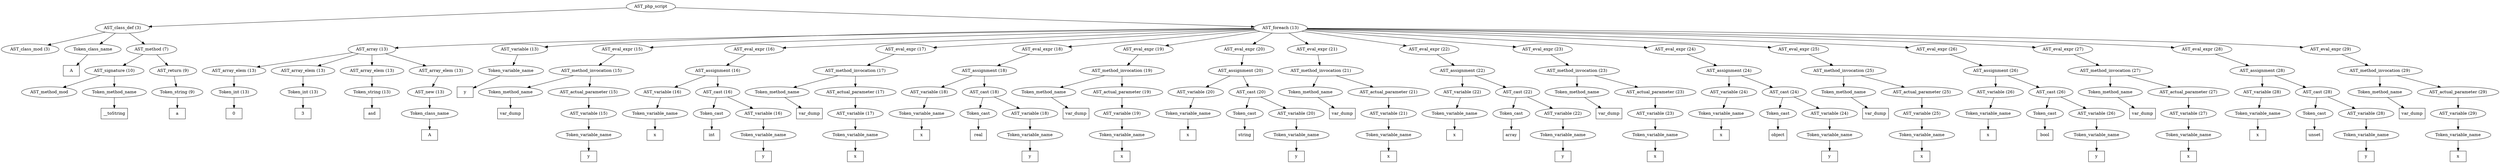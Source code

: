 /*
 * AST in dot format generated by phc -- the PHP compiler
 */

digraph AST {
node_0 [label="AST_php_script"];
node_1 [label="AST_class_def (3)"];
node_2 [label="AST_class_mod (3)"];
node_3 [label="Token_class_name"];
node_4 [label="A", shape=box]
node_3 -> node_4;
node_5 [label="AST_method (7)"];
node_6 [label="AST_signature (10)"];
node_7 [label="AST_method_mod"];
node_8 [label="Token_method_name"];
node_9 [label="__toString", shape=box]
node_8 -> node_9;
node_6 -> node_8;
node_6 -> node_7;
node_10 [label="AST_return (9)"];
node_11 [label="Token_string (9)"];
node_12 [label="a", shape=box]
node_11 -> node_12;
node_10 -> node_11;
node_5 -> node_10;
node_5 -> node_6;
node_1 -> node_5;
node_1 -> node_3;
node_1 -> node_2;
node_13 [label="AST_foreach (13)"];
node_14 [label="AST_array (13)"];
node_15 [label="AST_array_elem (13)"];
node_16 [label="Token_int (13)"];
node_17 [label="0", shape=box]
node_16 -> node_17;
node_15 -> node_16;
node_18 [label="AST_array_elem (13)"];
node_19 [label="Token_int (13)"];
node_20 [label="3", shape=box]
node_19 -> node_20;
node_18 -> node_19;
node_21 [label="AST_array_elem (13)"];
node_22 [label="Token_string (13)"];
node_23 [label="asd", shape=box]
node_22 -> node_23;
node_21 -> node_22;
node_24 [label="AST_array_elem (13)"];
node_25 [label="AST_new (13)"];
node_26 [label="Token_class_name"];
node_27 [label="A", shape=box]
node_26 -> node_27;
node_25 -> node_26;
node_24 -> node_25;
node_14 -> node_24;
node_14 -> node_21;
node_14 -> node_18;
node_14 -> node_15;
node_28 [label="AST_variable (13)"];
node_29 [label="Token_variable_name"];
node_30 [label="y", shape=box]
node_29 -> node_30;
node_28 -> node_29;
node_31 [label="AST_eval_expr (15)"];
node_32 [label="AST_method_invocation (15)"];
node_33 [label="Token_method_name"];
node_34 [label="var_dump", shape=box]
node_33 -> node_34;
node_35 [label="AST_actual_parameter (15)"];
node_36 [label="AST_variable (15)"];
node_37 [label="Token_variable_name"];
node_38 [label="y", shape=box]
node_37 -> node_38;
node_36 -> node_37;
node_35 -> node_36;
node_32 -> node_35;
node_32 -> node_33;
node_31 -> node_32;
node_39 [label="AST_eval_expr (16)"];
node_40 [label="AST_assignment (16)"];
node_41 [label="AST_variable (16)"];
node_42 [label="Token_variable_name"];
node_43 [label="x", shape=box]
node_42 -> node_43;
node_41 -> node_42;
node_44 [label="AST_cast (16)"];
node_45 [label="Token_cast"];
node_46 [label="int", shape=box]
node_45 -> node_46;
node_47 [label="AST_variable (16)"];
node_48 [label="Token_variable_name"];
node_49 [label="y", shape=box]
node_48 -> node_49;
node_47 -> node_48;
node_44 -> node_47;
node_44 -> node_45;
node_40 -> node_44;
node_40 -> node_41;
node_39 -> node_40;
node_50 [label="AST_eval_expr (17)"];
node_51 [label="AST_method_invocation (17)"];
node_52 [label="Token_method_name"];
node_53 [label="var_dump", shape=box]
node_52 -> node_53;
node_54 [label="AST_actual_parameter (17)"];
node_55 [label="AST_variable (17)"];
node_56 [label="Token_variable_name"];
node_57 [label="x", shape=box]
node_56 -> node_57;
node_55 -> node_56;
node_54 -> node_55;
node_51 -> node_54;
node_51 -> node_52;
node_50 -> node_51;
node_58 [label="AST_eval_expr (18)"];
node_59 [label="AST_assignment (18)"];
node_60 [label="AST_variable (18)"];
node_61 [label="Token_variable_name"];
node_62 [label="x", shape=box]
node_61 -> node_62;
node_60 -> node_61;
node_63 [label="AST_cast (18)"];
node_64 [label="Token_cast"];
node_65 [label="real", shape=box]
node_64 -> node_65;
node_66 [label="AST_variable (18)"];
node_67 [label="Token_variable_name"];
node_68 [label="y", shape=box]
node_67 -> node_68;
node_66 -> node_67;
node_63 -> node_66;
node_63 -> node_64;
node_59 -> node_63;
node_59 -> node_60;
node_58 -> node_59;
node_69 [label="AST_eval_expr (19)"];
node_70 [label="AST_method_invocation (19)"];
node_71 [label="Token_method_name"];
node_72 [label="var_dump", shape=box]
node_71 -> node_72;
node_73 [label="AST_actual_parameter (19)"];
node_74 [label="AST_variable (19)"];
node_75 [label="Token_variable_name"];
node_76 [label="x", shape=box]
node_75 -> node_76;
node_74 -> node_75;
node_73 -> node_74;
node_70 -> node_73;
node_70 -> node_71;
node_69 -> node_70;
node_77 [label="AST_eval_expr (20)"];
node_78 [label="AST_assignment (20)"];
node_79 [label="AST_variable (20)"];
node_80 [label="Token_variable_name"];
node_81 [label="x", shape=box]
node_80 -> node_81;
node_79 -> node_80;
node_82 [label="AST_cast (20)"];
node_83 [label="Token_cast"];
node_84 [label="string", shape=box]
node_83 -> node_84;
node_85 [label="AST_variable (20)"];
node_86 [label="Token_variable_name"];
node_87 [label="y", shape=box]
node_86 -> node_87;
node_85 -> node_86;
node_82 -> node_85;
node_82 -> node_83;
node_78 -> node_82;
node_78 -> node_79;
node_77 -> node_78;
node_88 [label="AST_eval_expr (21)"];
node_89 [label="AST_method_invocation (21)"];
node_90 [label="Token_method_name"];
node_91 [label="var_dump", shape=box]
node_90 -> node_91;
node_92 [label="AST_actual_parameter (21)"];
node_93 [label="AST_variable (21)"];
node_94 [label="Token_variable_name"];
node_95 [label="x", shape=box]
node_94 -> node_95;
node_93 -> node_94;
node_92 -> node_93;
node_89 -> node_92;
node_89 -> node_90;
node_88 -> node_89;
node_96 [label="AST_eval_expr (22)"];
node_97 [label="AST_assignment (22)"];
node_98 [label="AST_variable (22)"];
node_99 [label="Token_variable_name"];
node_100 [label="x", shape=box]
node_99 -> node_100;
node_98 -> node_99;
node_101 [label="AST_cast (22)"];
node_102 [label="Token_cast"];
node_103 [label="array", shape=box]
node_102 -> node_103;
node_104 [label="AST_variable (22)"];
node_105 [label="Token_variable_name"];
node_106 [label="y", shape=box]
node_105 -> node_106;
node_104 -> node_105;
node_101 -> node_104;
node_101 -> node_102;
node_97 -> node_101;
node_97 -> node_98;
node_96 -> node_97;
node_107 [label="AST_eval_expr (23)"];
node_108 [label="AST_method_invocation (23)"];
node_109 [label="Token_method_name"];
node_110 [label="var_dump", shape=box]
node_109 -> node_110;
node_111 [label="AST_actual_parameter (23)"];
node_112 [label="AST_variable (23)"];
node_113 [label="Token_variable_name"];
node_114 [label="x", shape=box]
node_113 -> node_114;
node_112 -> node_113;
node_111 -> node_112;
node_108 -> node_111;
node_108 -> node_109;
node_107 -> node_108;
node_115 [label="AST_eval_expr (24)"];
node_116 [label="AST_assignment (24)"];
node_117 [label="AST_variable (24)"];
node_118 [label="Token_variable_name"];
node_119 [label="x", shape=box]
node_118 -> node_119;
node_117 -> node_118;
node_120 [label="AST_cast (24)"];
node_121 [label="Token_cast"];
node_122 [label="object", shape=box]
node_121 -> node_122;
node_123 [label="AST_variable (24)"];
node_124 [label="Token_variable_name"];
node_125 [label="y", shape=box]
node_124 -> node_125;
node_123 -> node_124;
node_120 -> node_123;
node_120 -> node_121;
node_116 -> node_120;
node_116 -> node_117;
node_115 -> node_116;
node_126 [label="AST_eval_expr (25)"];
node_127 [label="AST_method_invocation (25)"];
node_128 [label="Token_method_name"];
node_129 [label="var_dump", shape=box]
node_128 -> node_129;
node_130 [label="AST_actual_parameter (25)"];
node_131 [label="AST_variable (25)"];
node_132 [label="Token_variable_name"];
node_133 [label="x", shape=box]
node_132 -> node_133;
node_131 -> node_132;
node_130 -> node_131;
node_127 -> node_130;
node_127 -> node_128;
node_126 -> node_127;
node_134 [label="AST_eval_expr (26)"];
node_135 [label="AST_assignment (26)"];
node_136 [label="AST_variable (26)"];
node_137 [label="Token_variable_name"];
node_138 [label="x", shape=box]
node_137 -> node_138;
node_136 -> node_137;
node_139 [label="AST_cast (26)"];
node_140 [label="Token_cast"];
node_141 [label="bool", shape=box]
node_140 -> node_141;
node_142 [label="AST_variable (26)"];
node_143 [label="Token_variable_name"];
node_144 [label="y", shape=box]
node_143 -> node_144;
node_142 -> node_143;
node_139 -> node_142;
node_139 -> node_140;
node_135 -> node_139;
node_135 -> node_136;
node_134 -> node_135;
node_145 [label="AST_eval_expr (27)"];
node_146 [label="AST_method_invocation (27)"];
node_147 [label="Token_method_name"];
node_148 [label="var_dump", shape=box]
node_147 -> node_148;
node_149 [label="AST_actual_parameter (27)"];
node_150 [label="AST_variable (27)"];
node_151 [label="Token_variable_name"];
node_152 [label="x", shape=box]
node_151 -> node_152;
node_150 -> node_151;
node_149 -> node_150;
node_146 -> node_149;
node_146 -> node_147;
node_145 -> node_146;
node_153 [label="AST_eval_expr (28)"];
node_154 [label="AST_assignment (28)"];
node_155 [label="AST_variable (28)"];
node_156 [label="Token_variable_name"];
node_157 [label="x", shape=box]
node_156 -> node_157;
node_155 -> node_156;
node_158 [label="AST_cast (28)"];
node_159 [label="Token_cast"];
node_160 [label="unset", shape=box]
node_159 -> node_160;
node_161 [label="AST_variable (28)"];
node_162 [label="Token_variable_name"];
node_163 [label="y", shape=box]
node_162 -> node_163;
node_161 -> node_162;
node_158 -> node_161;
node_158 -> node_159;
node_154 -> node_158;
node_154 -> node_155;
node_153 -> node_154;
node_164 [label="AST_eval_expr (29)"];
node_165 [label="AST_method_invocation (29)"];
node_166 [label="Token_method_name"];
node_167 [label="var_dump", shape=box]
node_166 -> node_167;
node_168 [label="AST_actual_parameter (29)"];
node_169 [label="AST_variable (29)"];
node_170 [label="Token_variable_name"];
node_171 [label="x", shape=box]
node_170 -> node_171;
node_169 -> node_170;
node_168 -> node_169;
node_165 -> node_168;
node_165 -> node_166;
node_164 -> node_165;
node_13 -> node_164;
node_13 -> node_153;
node_13 -> node_145;
node_13 -> node_134;
node_13 -> node_126;
node_13 -> node_115;
node_13 -> node_107;
node_13 -> node_96;
node_13 -> node_88;
node_13 -> node_77;
node_13 -> node_69;
node_13 -> node_58;
node_13 -> node_50;
node_13 -> node_39;
node_13 -> node_31;
node_13 -> node_28;
node_13 -> node_14;
node_0 -> node_13;
node_0 -> node_1;
}

